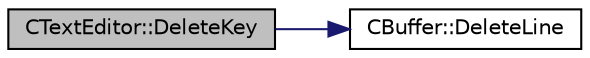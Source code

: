 digraph "CTextEditor::DeleteKey"
{
 // LATEX_PDF_SIZE
  edge [fontname="Helvetica",fontsize="10",labelfontname="Helvetica",labelfontsize="10"];
  node [fontname="Helvetica",fontsize="10",shape=record];
  rankdir="LR";
  Node1 [label="CTextEditor::DeleteKey",height=0.2,width=0.4,color="black", fillcolor="grey75", style="filled", fontcolor="black",tooltip="Implementation of backspace key - if possible, deletes a char (right from cursor)...."];
  Node1 -> Node2 [color="midnightblue",fontsize="10",style="solid",fontname="Helvetica"];
  Node2 [label="CBuffer::DeleteLine",height=0.2,width=0.4,color="black", fillcolor="white", style="filled",URL="$classCBuffer.html#a8ed07a589c4fe7d9f303fd9e6c687756",tooltip="Deletes a line in the buffer."];
}
